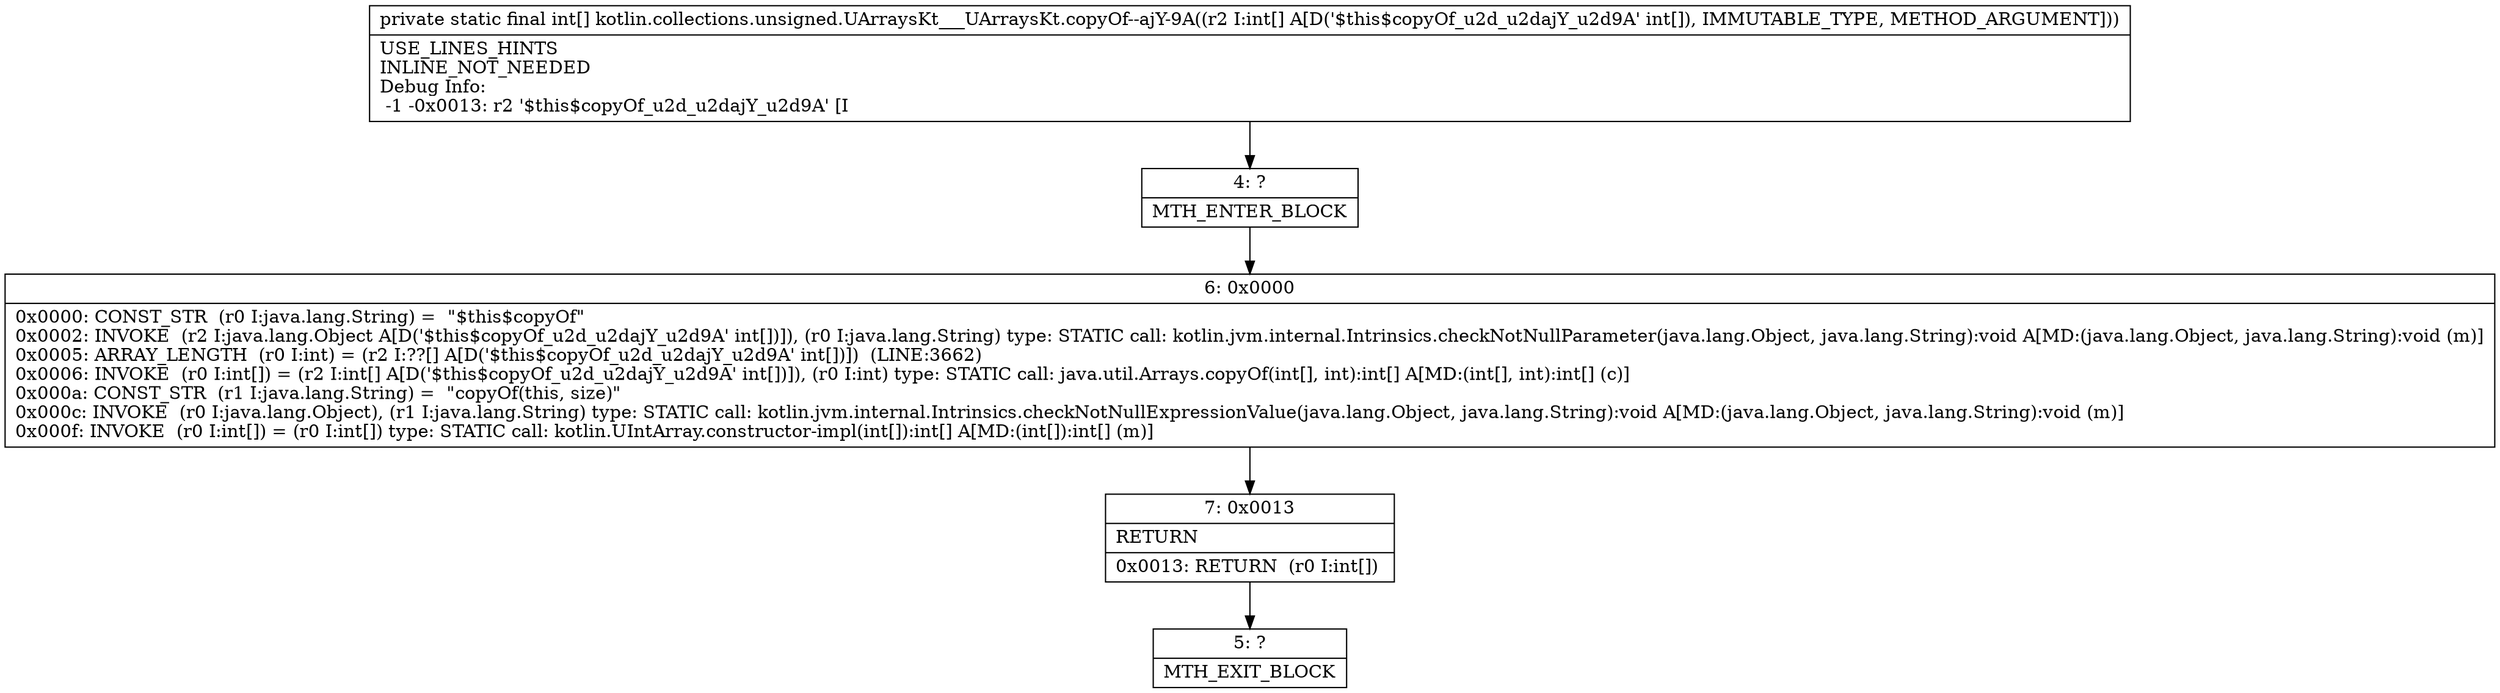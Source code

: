 digraph "CFG forkotlin.collections.unsigned.UArraysKt___UArraysKt.copyOf\-\-ajY\-9A([I)[I" {
Node_4 [shape=record,label="{4\:\ ?|MTH_ENTER_BLOCK\l}"];
Node_6 [shape=record,label="{6\:\ 0x0000|0x0000: CONST_STR  (r0 I:java.lang.String) =  \"$this$copyOf\" \l0x0002: INVOKE  (r2 I:java.lang.Object A[D('$this$copyOf_u2d_u2dajY_u2d9A' int[])]), (r0 I:java.lang.String) type: STATIC call: kotlin.jvm.internal.Intrinsics.checkNotNullParameter(java.lang.Object, java.lang.String):void A[MD:(java.lang.Object, java.lang.String):void (m)]\l0x0005: ARRAY_LENGTH  (r0 I:int) = (r2 I:??[] A[D('$this$copyOf_u2d_u2dajY_u2d9A' int[])])  (LINE:3662)\l0x0006: INVOKE  (r0 I:int[]) = (r2 I:int[] A[D('$this$copyOf_u2d_u2dajY_u2d9A' int[])]), (r0 I:int) type: STATIC call: java.util.Arrays.copyOf(int[], int):int[] A[MD:(int[], int):int[] (c)]\l0x000a: CONST_STR  (r1 I:java.lang.String) =  \"copyOf(this, size)\" \l0x000c: INVOKE  (r0 I:java.lang.Object), (r1 I:java.lang.String) type: STATIC call: kotlin.jvm.internal.Intrinsics.checkNotNullExpressionValue(java.lang.Object, java.lang.String):void A[MD:(java.lang.Object, java.lang.String):void (m)]\l0x000f: INVOKE  (r0 I:int[]) = (r0 I:int[]) type: STATIC call: kotlin.UIntArray.constructor\-impl(int[]):int[] A[MD:(int[]):int[] (m)]\l}"];
Node_7 [shape=record,label="{7\:\ 0x0013|RETURN\l|0x0013: RETURN  (r0 I:int[]) \l}"];
Node_5 [shape=record,label="{5\:\ ?|MTH_EXIT_BLOCK\l}"];
MethodNode[shape=record,label="{private static final int[] kotlin.collections.unsigned.UArraysKt___UArraysKt.copyOf\-\-ajY\-9A((r2 I:int[] A[D('$this$copyOf_u2d_u2dajY_u2d9A' int[]), IMMUTABLE_TYPE, METHOD_ARGUMENT]))  | USE_LINES_HINTS\lINLINE_NOT_NEEDED\lDebug Info:\l  \-1 \-0x0013: r2 '$this$copyOf_u2d_u2dajY_u2d9A' [I\l}"];
MethodNode -> Node_4;Node_4 -> Node_6;
Node_6 -> Node_7;
Node_7 -> Node_5;
}

